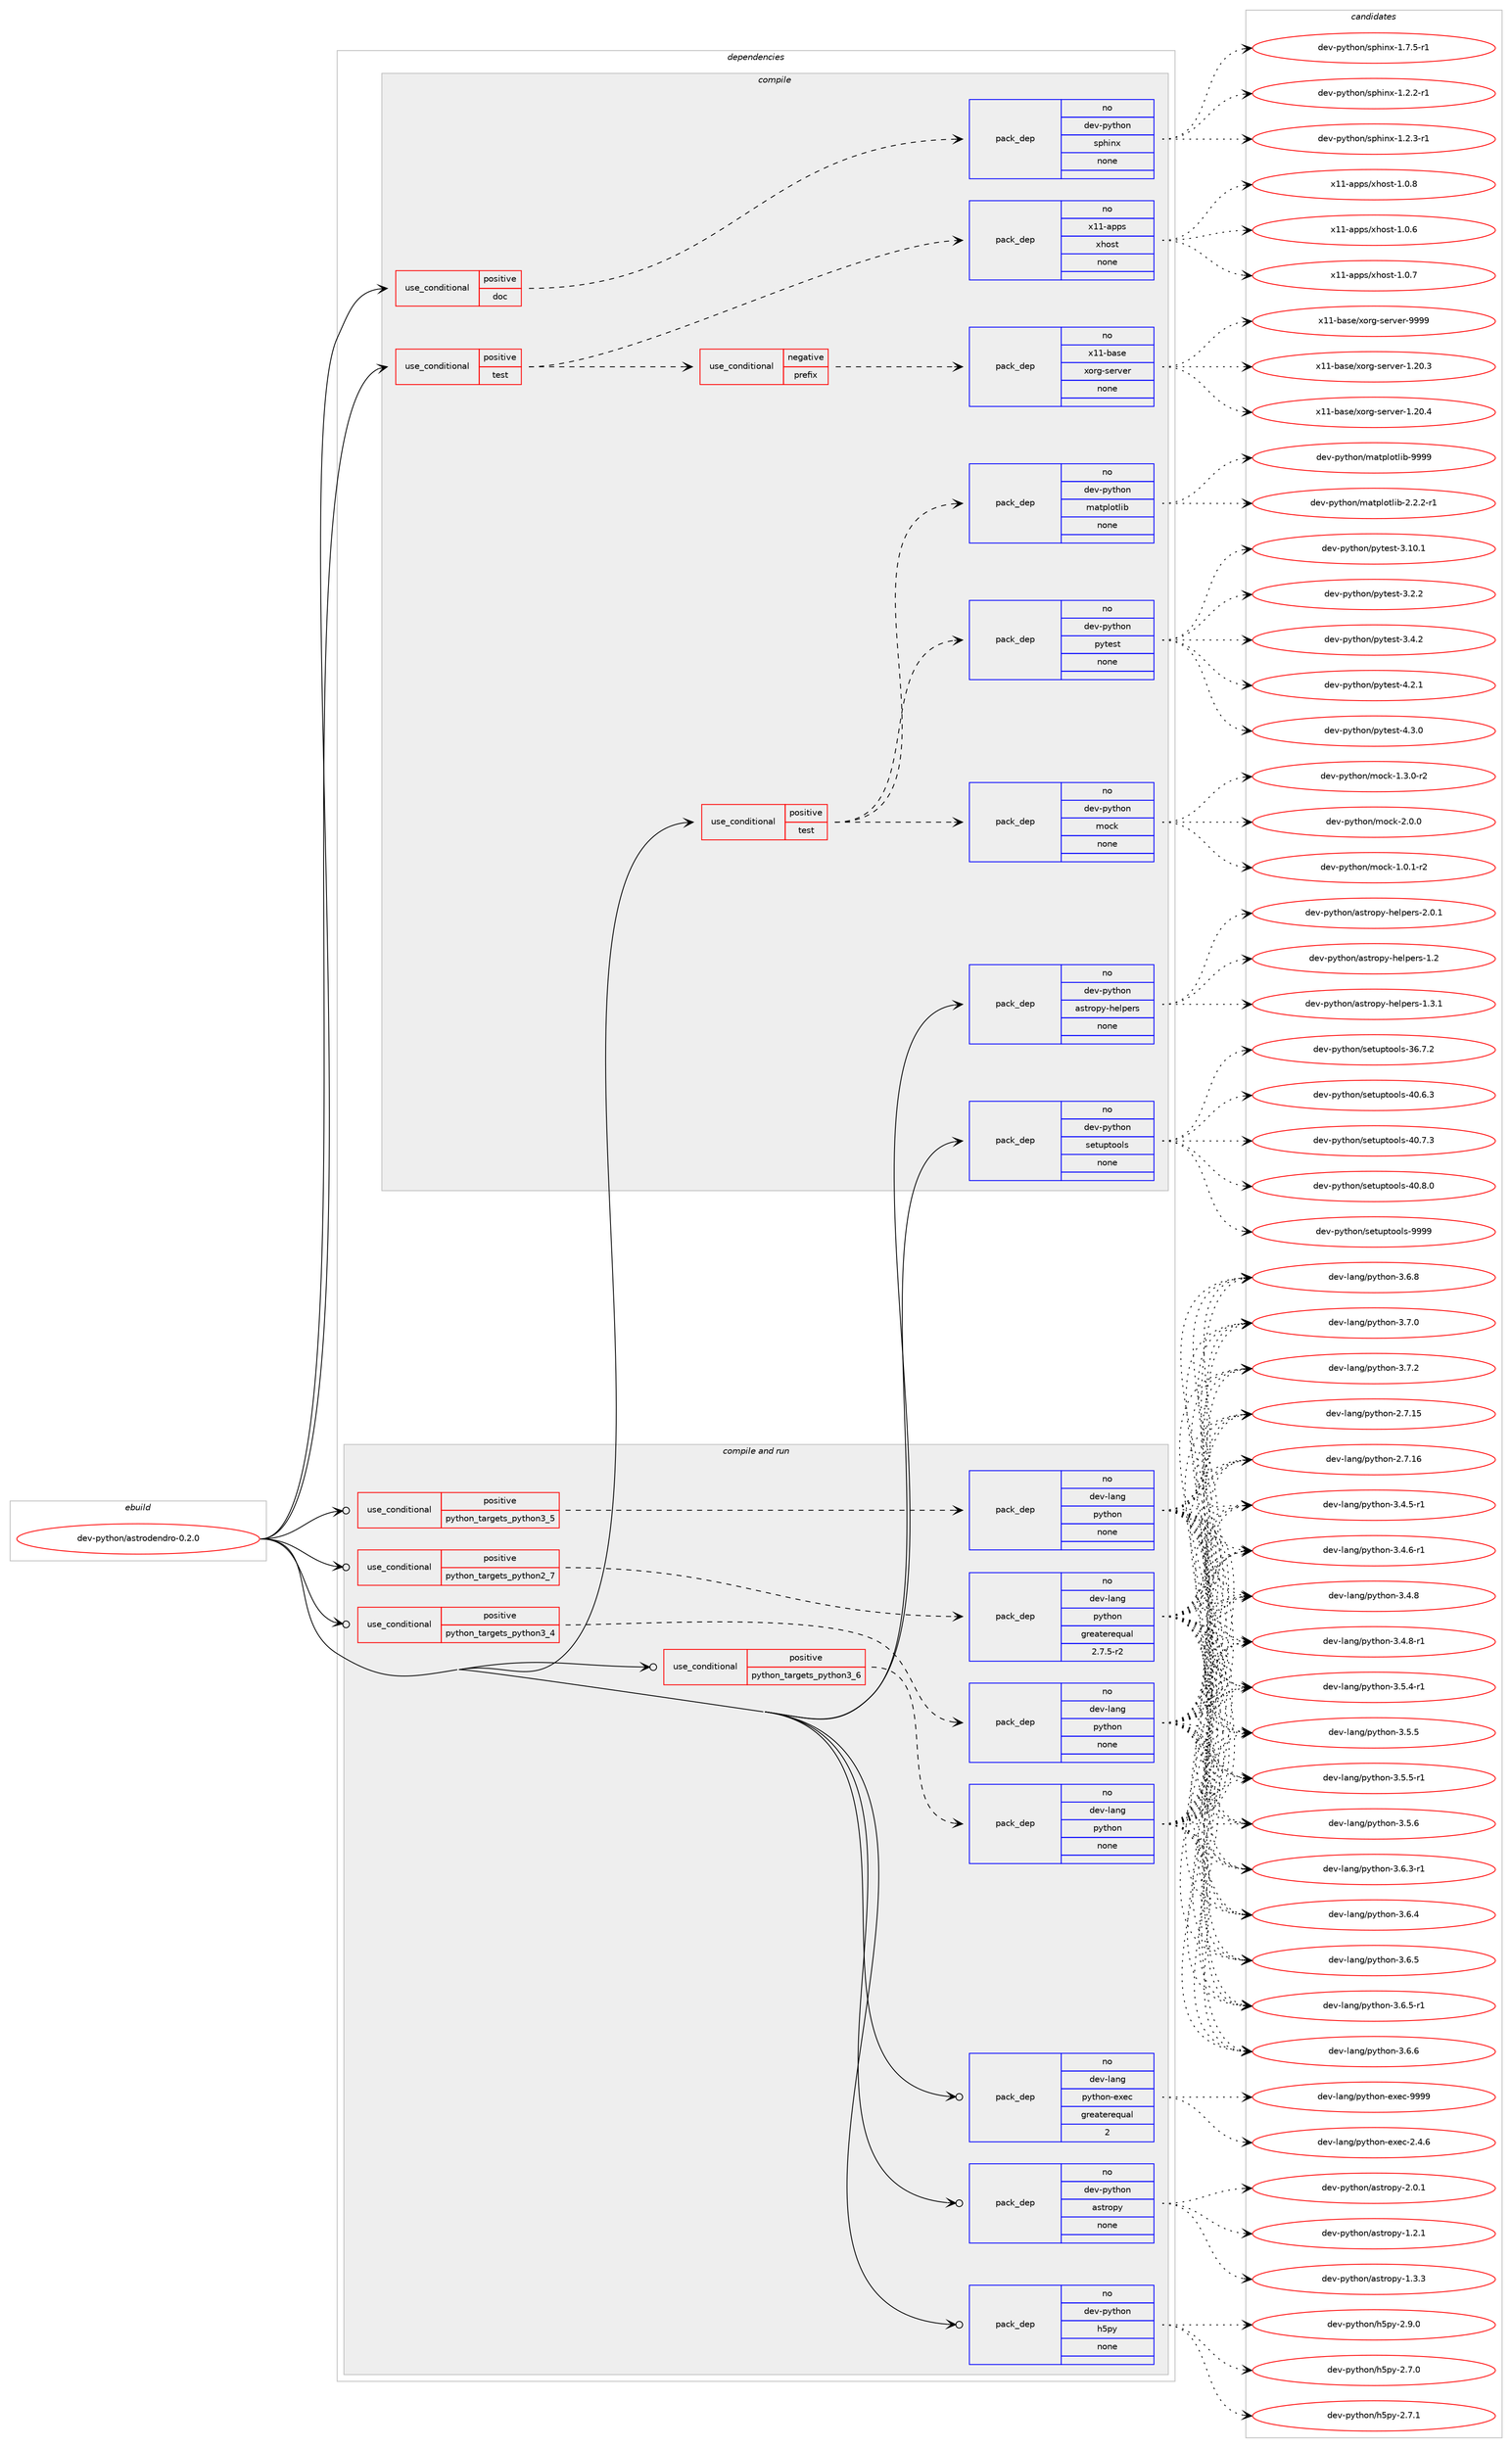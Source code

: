 digraph prolog {

# *************
# Graph options
# *************

newrank=true;
concentrate=true;
compound=true;
graph [rankdir=LR,fontname=Helvetica,fontsize=10,ranksep=1.5];#, ranksep=2.5, nodesep=0.2];
edge  [arrowhead=vee];
node  [fontname=Helvetica,fontsize=10];

# **********
# The ebuild
# **********

subgraph cluster_leftcol {
color=gray;
rank=same;
label=<<i>ebuild</i>>;
id [label="dev-python/astrodendro-0.2.0", color=red, width=4, href="../dev-python/astrodendro-0.2.0.svg"];
}

# ****************
# The dependencies
# ****************

subgraph cluster_midcol {
color=gray;
label=<<i>dependencies</i>>;
subgraph cluster_compile {
fillcolor="#eeeeee";
style=filled;
label=<<i>compile</i>>;
subgraph cond371010 {
dependency1398934 [label=<<TABLE BORDER="0" CELLBORDER="1" CELLSPACING="0" CELLPADDING="4"><TR><TD ROWSPAN="3" CELLPADDING="10">use_conditional</TD></TR><TR><TD>positive</TD></TR><TR><TD>doc</TD></TR></TABLE>>, shape=none, color=red];
subgraph pack1004699 {
dependency1398935 [label=<<TABLE BORDER="0" CELLBORDER="1" CELLSPACING="0" CELLPADDING="4" WIDTH="220"><TR><TD ROWSPAN="6" CELLPADDING="30">pack_dep</TD></TR><TR><TD WIDTH="110">no</TD></TR><TR><TD>dev-python</TD></TR><TR><TD>sphinx</TD></TR><TR><TD>none</TD></TR><TR><TD></TD></TR></TABLE>>, shape=none, color=blue];
}
dependency1398934:e -> dependency1398935:w [weight=20,style="dashed",arrowhead="vee"];
}
id:e -> dependency1398934:w [weight=20,style="solid",arrowhead="vee"];
subgraph cond371011 {
dependency1398936 [label=<<TABLE BORDER="0" CELLBORDER="1" CELLSPACING="0" CELLPADDING="4"><TR><TD ROWSPAN="3" CELLPADDING="10">use_conditional</TD></TR><TR><TD>positive</TD></TR><TR><TD>test</TD></TR></TABLE>>, shape=none, color=red];
subgraph cond371012 {
dependency1398937 [label=<<TABLE BORDER="0" CELLBORDER="1" CELLSPACING="0" CELLPADDING="4"><TR><TD ROWSPAN="3" CELLPADDING="10">use_conditional</TD></TR><TR><TD>negative</TD></TR><TR><TD>prefix</TD></TR></TABLE>>, shape=none, color=red];
subgraph pack1004700 {
dependency1398938 [label=<<TABLE BORDER="0" CELLBORDER="1" CELLSPACING="0" CELLPADDING="4" WIDTH="220"><TR><TD ROWSPAN="6" CELLPADDING="30">pack_dep</TD></TR><TR><TD WIDTH="110">no</TD></TR><TR><TD>x11-base</TD></TR><TR><TD>xorg-server</TD></TR><TR><TD>none</TD></TR><TR><TD></TD></TR></TABLE>>, shape=none, color=blue];
}
dependency1398937:e -> dependency1398938:w [weight=20,style="dashed",arrowhead="vee"];
}
dependency1398936:e -> dependency1398937:w [weight=20,style="dashed",arrowhead="vee"];
subgraph pack1004701 {
dependency1398939 [label=<<TABLE BORDER="0" CELLBORDER="1" CELLSPACING="0" CELLPADDING="4" WIDTH="220"><TR><TD ROWSPAN="6" CELLPADDING="30">pack_dep</TD></TR><TR><TD WIDTH="110">no</TD></TR><TR><TD>x11-apps</TD></TR><TR><TD>xhost</TD></TR><TR><TD>none</TD></TR><TR><TD></TD></TR></TABLE>>, shape=none, color=blue];
}
dependency1398936:e -> dependency1398939:w [weight=20,style="dashed",arrowhead="vee"];
}
id:e -> dependency1398936:w [weight=20,style="solid",arrowhead="vee"];
subgraph cond371013 {
dependency1398940 [label=<<TABLE BORDER="0" CELLBORDER="1" CELLSPACING="0" CELLPADDING="4"><TR><TD ROWSPAN="3" CELLPADDING="10">use_conditional</TD></TR><TR><TD>positive</TD></TR><TR><TD>test</TD></TR></TABLE>>, shape=none, color=red];
subgraph pack1004702 {
dependency1398941 [label=<<TABLE BORDER="0" CELLBORDER="1" CELLSPACING="0" CELLPADDING="4" WIDTH="220"><TR><TD ROWSPAN="6" CELLPADDING="30">pack_dep</TD></TR><TR><TD WIDTH="110">no</TD></TR><TR><TD>dev-python</TD></TR><TR><TD>matplotlib</TD></TR><TR><TD>none</TD></TR><TR><TD></TD></TR></TABLE>>, shape=none, color=blue];
}
dependency1398940:e -> dependency1398941:w [weight=20,style="dashed",arrowhead="vee"];
subgraph pack1004703 {
dependency1398942 [label=<<TABLE BORDER="0" CELLBORDER="1" CELLSPACING="0" CELLPADDING="4" WIDTH="220"><TR><TD ROWSPAN="6" CELLPADDING="30">pack_dep</TD></TR><TR><TD WIDTH="110">no</TD></TR><TR><TD>dev-python</TD></TR><TR><TD>mock</TD></TR><TR><TD>none</TD></TR><TR><TD></TD></TR></TABLE>>, shape=none, color=blue];
}
dependency1398940:e -> dependency1398942:w [weight=20,style="dashed",arrowhead="vee"];
subgraph pack1004704 {
dependency1398943 [label=<<TABLE BORDER="0" CELLBORDER="1" CELLSPACING="0" CELLPADDING="4" WIDTH="220"><TR><TD ROWSPAN="6" CELLPADDING="30">pack_dep</TD></TR><TR><TD WIDTH="110">no</TD></TR><TR><TD>dev-python</TD></TR><TR><TD>pytest</TD></TR><TR><TD>none</TD></TR><TR><TD></TD></TR></TABLE>>, shape=none, color=blue];
}
dependency1398940:e -> dependency1398943:w [weight=20,style="dashed",arrowhead="vee"];
}
id:e -> dependency1398940:w [weight=20,style="solid",arrowhead="vee"];
subgraph pack1004705 {
dependency1398944 [label=<<TABLE BORDER="0" CELLBORDER="1" CELLSPACING="0" CELLPADDING="4" WIDTH="220"><TR><TD ROWSPAN="6" CELLPADDING="30">pack_dep</TD></TR><TR><TD WIDTH="110">no</TD></TR><TR><TD>dev-python</TD></TR><TR><TD>astropy-helpers</TD></TR><TR><TD>none</TD></TR><TR><TD></TD></TR></TABLE>>, shape=none, color=blue];
}
id:e -> dependency1398944:w [weight=20,style="solid",arrowhead="vee"];
subgraph pack1004706 {
dependency1398945 [label=<<TABLE BORDER="0" CELLBORDER="1" CELLSPACING="0" CELLPADDING="4" WIDTH="220"><TR><TD ROWSPAN="6" CELLPADDING="30">pack_dep</TD></TR><TR><TD WIDTH="110">no</TD></TR><TR><TD>dev-python</TD></TR><TR><TD>setuptools</TD></TR><TR><TD>none</TD></TR><TR><TD></TD></TR></TABLE>>, shape=none, color=blue];
}
id:e -> dependency1398945:w [weight=20,style="solid",arrowhead="vee"];
}
subgraph cluster_compileandrun {
fillcolor="#eeeeee";
style=filled;
label=<<i>compile and run</i>>;
subgraph cond371014 {
dependency1398946 [label=<<TABLE BORDER="0" CELLBORDER="1" CELLSPACING="0" CELLPADDING="4"><TR><TD ROWSPAN="3" CELLPADDING="10">use_conditional</TD></TR><TR><TD>positive</TD></TR><TR><TD>python_targets_python2_7</TD></TR></TABLE>>, shape=none, color=red];
subgraph pack1004707 {
dependency1398947 [label=<<TABLE BORDER="0" CELLBORDER="1" CELLSPACING="0" CELLPADDING="4" WIDTH="220"><TR><TD ROWSPAN="6" CELLPADDING="30">pack_dep</TD></TR><TR><TD WIDTH="110">no</TD></TR><TR><TD>dev-lang</TD></TR><TR><TD>python</TD></TR><TR><TD>greaterequal</TD></TR><TR><TD>2.7.5-r2</TD></TR></TABLE>>, shape=none, color=blue];
}
dependency1398946:e -> dependency1398947:w [weight=20,style="dashed",arrowhead="vee"];
}
id:e -> dependency1398946:w [weight=20,style="solid",arrowhead="odotvee"];
subgraph cond371015 {
dependency1398948 [label=<<TABLE BORDER="0" CELLBORDER="1" CELLSPACING="0" CELLPADDING="4"><TR><TD ROWSPAN="3" CELLPADDING="10">use_conditional</TD></TR><TR><TD>positive</TD></TR><TR><TD>python_targets_python3_4</TD></TR></TABLE>>, shape=none, color=red];
subgraph pack1004708 {
dependency1398949 [label=<<TABLE BORDER="0" CELLBORDER="1" CELLSPACING="0" CELLPADDING="4" WIDTH="220"><TR><TD ROWSPAN="6" CELLPADDING="30">pack_dep</TD></TR><TR><TD WIDTH="110">no</TD></TR><TR><TD>dev-lang</TD></TR><TR><TD>python</TD></TR><TR><TD>none</TD></TR><TR><TD></TD></TR></TABLE>>, shape=none, color=blue];
}
dependency1398948:e -> dependency1398949:w [weight=20,style="dashed",arrowhead="vee"];
}
id:e -> dependency1398948:w [weight=20,style="solid",arrowhead="odotvee"];
subgraph cond371016 {
dependency1398950 [label=<<TABLE BORDER="0" CELLBORDER="1" CELLSPACING="0" CELLPADDING="4"><TR><TD ROWSPAN="3" CELLPADDING="10">use_conditional</TD></TR><TR><TD>positive</TD></TR><TR><TD>python_targets_python3_5</TD></TR></TABLE>>, shape=none, color=red];
subgraph pack1004709 {
dependency1398951 [label=<<TABLE BORDER="0" CELLBORDER="1" CELLSPACING="0" CELLPADDING="4" WIDTH="220"><TR><TD ROWSPAN="6" CELLPADDING="30">pack_dep</TD></TR><TR><TD WIDTH="110">no</TD></TR><TR><TD>dev-lang</TD></TR><TR><TD>python</TD></TR><TR><TD>none</TD></TR><TR><TD></TD></TR></TABLE>>, shape=none, color=blue];
}
dependency1398950:e -> dependency1398951:w [weight=20,style="dashed",arrowhead="vee"];
}
id:e -> dependency1398950:w [weight=20,style="solid",arrowhead="odotvee"];
subgraph cond371017 {
dependency1398952 [label=<<TABLE BORDER="0" CELLBORDER="1" CELLSPACING="0" CELLPADDING="4"><TR><TD ROWSPAN="3" CELLPADDING="10">use_conditional</TD></TR><TR><TD>positive</TD></TR><TR><TD>python_targets_python3_6</TD></TR></TABLE>>, shape=none, color=red];
subgraph pack1004710 {
dependency1398953 [label=<<TABLE BORDER="0" CELLBORDER="1" CELLSPACING="0" CELLPADDING="4" WIDTH="220"><TR><TD ROWSPAN="6" CELLPADDING="30">pack_dep</TD></TR><TR><TD WIDTH="110">no</TD></TR><TR><TD>dev-lang</TD></TR><TR><TD>python</TD></TR><TR><TD>none</TD></TR><TR><TD></TD></TR></TABLE>>, shape=none, color=blue];
}
dependency1398952:e -> dependency1398953:w [weight=20,style="dashed",arrowhead="vee"];
}
id:e -> dependency1398952:w [weight=20,style="solid",arrowhead="odotvee"];
subgraph pack1004711 {
dependency1398954 [label=<<TABLE BORDER="0" CELLBORDER="1" CELLSPACING="0" CELLPADDING="4" WIDTH="220"><TR><TD ROWSPAN="6" CELLPADDING="30">pack_dep</TD></TR><TR><TD WIDTH="110">no</TD></TR><TR><TD>dev-lang</TD></TR><TR><TD>python-exec</TD></TR><TR><TD>greaterequal</TD></TR><TR><TD>2</TD></TR></TABLE>>, shape=none, color=blue];
}
id:e -> dependency1398954:w [weight=20,style="solid",arrowhead="odotvee"];
subgraph pack1004712 {
dependency1398955 [label=<<TABLE BORDER="0" CELLBORDER="1" CELLSPACING="0" CELLPADDING="4" WIDTH="220"><TR><TD ROWSPAN="6" CELLPADDING="30">pack_dep</TD></TR><TR><TD WIDTH="110">no</TD></TR><TR><TD>dev-python</TD></TR><TR><TD>astropy</TD></TR><TR><TD>none</TD></TR><TR><TD></TD></TR></TABLE>>, shape=none, color=blue];
}
id:e -> dependency1398955:w [weight=20,style="solid",arrowhead="odotvee"];
subgraph pack1004713 {
dependency1398956 [label=<<TABLE BORDER="0" CELLBORDER="1" CELLSPACING="0" CELLPADDING="4" WIDTH="220"><TR><TD ROWSPAN="6" CELLPADDING="30">pack_dep</TD></TR><TR><TD WIDTH="110">no</TD></TR><TR><TD>dev-python</TD></TR><TR><TD>h5py</TD></TR><TR><TD>none</TD></TR><TR><TD></TD></TR></TABLE>>, shape=none, color=blue];
}
id:e -> dependency1398956:w [weight=20,style="solid",arrowhead="odotvee"];
}
subgraph cluster_run {
fillcolor="#eeeeee";
style=filled;
label=<<i>run</i>>;
}
}

# **************
# The candidates
# **************

subgraph cluster_choices {
rank=same;
color=gray;
label=<<i>candidates</i>>;

subgraph choice1004699 {
color=black;
nodesep=1;
choice10010111845112121116104111110471151121041051101204549465046504511449 [label="dev-python/sphinx-1.2.2-r1", color=red, width=4,href="../dev-python/sphinx-1.2.2-r1.svg"];
choice10010111845112121116104111110471151121041051101204549465046514511449 [label="dev-python/sphinx-1.2.3-r1", color=red, width=4,href="../dev-python/sphinx-1.2.3-r1.svg"];
choice10010111845112121116104111110471151121041051101204549465546534511449 [label="dev-python/sphinx-1.7.5-r1", color=red, width=4,href="../dev-python/sphinx-1.7.5-r1.svg"];
dependency1398935:e -> choice10010111845112121116104111110471151121041051101204549465046504511449:w [style=dotted,weight="100"];
dependency1398935:e -> choice10010111845112121116104111110471151121041051101204549465046514511449:w [style=dotted,weight="100"];
dependency1398935:e -> choice10010111845112121116104111110471151121041051101204549465546534511449:w [style=dotted,weight="100"];
}
subgraph choice1004700 {
color=black;
nodesep=1;
choice1204949459897115101471201111141034511510111411810111445494650484651 [label="x11-base/xorg-server-1.20.3", color=red, width=4,href="../x11-base/xorg-server-1.20.3.svg"];
choice1204949459897115101471201111141034511510111411810111445494650484652 [label="x11-base/xorg-server-1.20.4", color=red, width=4,href="../x11-base/xorg-server-1.20.4.svg"];
choice120494945989711510147120111114103451151011141181011144557575757 [label="x11-base/xorg-server-9999", color=red, width=4,href="../x11-base/xorg-server-9999.svg"];
dependency1398938:e -> choice1204949459897115101471201111141034511510111411810111445494650484651:w [style=dotted,weight="100"];
dependency1398938:e -> choice1204949459897115101471201111141034511510111411810111445494650484652:w [style=dotted,weight="100"];
dependency1398938:e -> choice120494945989711510147120111114103451151011141181011144557575757:w [style=dotted,weight="100"];
}
subgraph choice1004701 {
color=black;
nodesep=1;
choice1204949459711211211547120104111115116454946484654 [label="x11-apps/xhost-1.0.6", color=red, width=4,href="../x11-apps/xhost-1.0.6.svg"];
choice1204949459711211211547120104111115116454946484655 [label="x11-apps/xhost-1.0.7", color=red, width=4,href="../x11-apps/xhost-1.0.7.svg"];
choice1204949459711211211547120104111115116454946484656 [label="x11-apps/xhost-1.0.8", color=red, width=4,href="../x11-apps/xhost-1.0.8.svg"];
dependency1398939:e -> choice1204949459711211211547120104111115116454946484654:w [style=dotted,weight="100"];
dependency1398939:e -> choice1204949459711211211547120104111115116454946484655:w [style=dotted,weight="100"];
dependency1398939:e -> choice1204949459711211211547120104111115116454946484656:w [style=dotted,weight="100"];
}
subgraph choice1004702 {
color=black;
nodesep=1;
choice100101118451121211161041111104710997116112108111116108105984550465046504511449 [label="dev-python/matplotlib-2.2.2-r1", color=red, width=4,href="../dev-python/matplotlib-2.2.2-r1.svg"];
choice100101118451121211161041111104710997116112108111116108105984557575757 [label="dev-python/matplotlib-9999", color=red, width=4,href="../dev-python/matplotlib-9999.svg"];
dependency1398941:e -> choice100101118451121211161041111104710997116112108111116108105984550465046504511449:w [style=dotted,weight="100"];
dependency1398941:e -> choice100101118451121211161041111104710997116112108111116108105984557575757:w [style=dotted,weight="100"];
}
subgraph choice1004703 {
color=black;
nodesep=1;
choice1001011184511212111610411111047109111991074549464846494511450 [label="dev-python/mock-1.0.1-r2", color=red, width=4,href="../dev-python/mock-1.0.1-r2.svg"];
choice1001011184511212111610411111047109111991074549465146484511450 [label="dev-python/mock-1.3.0-r2", color=red, width=4,href="../dev-python/mock-1.3.0-r2.svg"];
choice100101118451121211161041111104710911199107455046484648 [label="dev-python/mock-2.0.0", color=red, width=4,href="../dev-python/mock-2.0.0.svg"];
dependency1398942:e -> choice1001011184511212111610411111047109111991074549464846494511450:w [style=dotted,weight="100"];
dependency1398942:e -> choice1001011184511212111610411111047109111991074549465146484511450:w [style=dotted,weight="100"];
dependency1398942:e -> choice100101118451121211161041111104710911199107455046484648:w [style=dotted,weight="100"];
}
subgraph choice1004704 {
color=black;
nodesep=1;
choice100101118451121211161041111104711212111610111511645514649484649 [label="dev-python/pytest-3.10.1", color=red, width=4,href="../dev-python/pytest-3.10.1.svg"];
choice1001011184511212111610411111047112121116101115116455146504650 [label="dev-python/pytest-3.2.2", color=red, width=4,href="../dev-python/pytest-3.2.2.svg"];
choice1001011184511212111610411111047112121116101115116455146524650 [label="dev-python/pytest-3.4.2", color=red, width=4,href="../dev-python/pytest-3.4.2.svg"];
choice1001011184511212111610411111047112121116101115116455246504649 [label="dev-python/pytest-4.2.1", color=red, width=4,href="../dev-python/pytest-4.2.1.svg"];
choice1001011184511212111610411111047112121116101115116455246514648 [label="dev-python/pytest-4.3.0", color=red, width=4,href="../dev-python/pytest-4.3.0.svg"];
dependency1398943:e -> choice100101118451121211161041111104711212111610111511645514649484649:w [style=dotted,weight="100"];
dependency1398943:e -> choice1001011184511212111610411111047112121116101115116455146504650:w [style=dotted,weight="100"];
dependency1398943:e -> choice1001011184511212111610411111047112121116101115116455146524650:w [style=dotted,weight="100"];
dependency1398943:e -> choice1001011184511212111610411111047112121116101115116455246504649:w [style=dotted,weight="100"];
dependency1398943:e -> choice1001011184511212111610411111047112121116101115116455246514648:w [style=dotted,weight="100"];
}
subgraph choice1004705 {
color=black;
nodesep=1;
choice1001011184511212111610411111047971151161141111121214510410110811210111411545494650 [label="dev-python/astropy-helpers-1.2", color=red, width=4,href="../dev-python/astropy-helpers-1.2.svg"];
choice10010111845112121116104111110479711511611411111212145104101108112101114115454946514649 [label="dev-python/astropy-helpers-1.3.1", color=red, width=4,href="../dev-python/astropy-helpers-1.3.1.svg"];
choice10010111845112121116104111110479711511611411111212145104101108112101114115455046484649 [label="dev-python/astropy-helpers-2.0.1", color=red, width=4,href="../dev-python/astropy-helpers-2.0.1.svg"];
dependency1398944:e -> choice1001011184511212111610411111047971151161141111121214510410110811210111411545494650:w [style=dotted,weight="100"];
dependency1398944:e -> choice10010111845112121116104111110479711511611411111212145104101108112101114115454946514649:w [style=dotted,weight="100"];
dependency1398944:e -> choice10010111845112121116104111110479711511611411111212145104101108112101114115455046484649:w [style=dotted,weight="100"];
}
subgraph choice1004706 {
color=black;
nodesep=1;
choice100101118451121211161041111104711510111611711211611111110811545515446554650 [label="dev-python/setuptools-36.7.2", color=red, width=4,href="../dev-python/setuptools-36.7.2.svg"];
choice100101118451121211161041111104711510111611711211611111110811545524846544651 [label="dev-python/setuptools-40.6.3", color=red, width=4,href="../dev-python/setuptools-40.6.3.svg"];
choice100101118451121211161041111104711510111611711211611111110811545524846554651 [label="dev-python/setuptools-40.7.3", color=red, width=4,href="../dev-python/setuptools-40.7.3.svg"];
choice100101118451121211161041111104711510111611711211611111110811545524846564648 [label="dev-python/setuptools-40.8.0", color=red, width=4,href="../dev-python/setuptools-40.8.0.svg"];
choice10010111845112121116104111110471151011161171121161111111081154557575757 [label="dev-python/setuptools-9999", color=red, width=4,href="../dev-python/setuptools-9999.svg"];
dependency1398945:e -> choice100101118451121211161041111104711510111611711211611111110811545515446554650:w [style=dotted,weight="100"];
dependency1398945:e -> choice100101118451121211161041111104711510111611711211611111110811545524846544651:w [style=dotted,weight="100"];
dependency1398945:e -> choice100101118451121211161041111104711510111611711211611111110811545524846554651:w [style=dotted,weight="100"];
dependency1398945:e -> choice100101118451121211161041111104711510111611711211611111110811545524846564648:w [style=dotted,weight="100"];
dependency1398945:e -> choice10010111845112121116104111110471151011161171121161111111081154557575757:w [style=dotted,weight="100"];
}
subgraph choice1004707 {
color=black;
nodesep=1;
choice10010111845108971101034711212111610411111045504655464953 [label="dev-lang/python-2.7.15", color=red, width=4,href="../dev-lang/python-2.7.15.svg"];
choice10010111845108971101034711212111610411111045504655464954 [label="dev-lang/python-2.7.16", color=red, width=4,href="../dev-lang/python-2.7.16.svg"];
choice1001011184510897110103471121211161041111104551465246534511449 [label="dev-lang/python-3.4.5-r1", color=red, width=4,href="../dev-lang/python-3.4.5-r1.svg"];
choice1001011184510897110103471121211161041111104551465246544511449 [label="dev-lang/python-3.4.6-r1", color=red, width=4,href="../dev-lang/python-3.4.6-r1.svg"];
choice100101118451089711010347112121116104111110455146524656 [label="dev-lang/python-3.4.8", color=red, width=4,href="../dev-lang/python-3.4.8.svg"];
choice1001011184510897110103471121211161041111104551465246564511449 [label="dev-lang/python-3.4.8-r1", color=red, width=4,href="../dev-lang/python-3.4.8-r1.svg"];
choice1001011184510897110103471121211161041111104551465346524511449 [label="dev-lang/python-3.5.4-r1", color=red, width=4,href="../dev-lang/python-3.5.4-r1.svg"];
choice100101118451089711010347112121116104111110455146534653 [label="dev-lang/python-3.5.5", color=red, width=4,href="../dev-lang/python-3.5.5.svg"];
choice1001011184510897110103471121211161041111104551465346534511449 [label="dev-lang/python-3.5.5-r1", color=red, width=4,href="../dev-lang/python-3.5.5-r1.svg"];
choice100101118451089711010347112121116104111110455146534654 [label="dev-lang/python-3.5.6", color=red, width=4,href="../dev-lang/python-3.5.6.svg"];
choice1001011184510897110103471121211161041111104551465446514511449 [label="dev-lang/python-3.6.3-r1", color=red, width=4,href="../dev-lang/python-3.6.3-r1.svg"];
choice100101118451089711010347112121116104111110455146544652 [label="dev-lang/python-3.6.4", color=red, width=4,href="../dev-lang/python-3.6.4.svg"];
choice100101118451089711010347112121116104111110455146544653 [label="dev-lang/python-3.6.5", color=red, width=4,href="../dev-lang/python-3.6.5.svg"];
choice1001011184510897110103471121211161041111104551465446534511449 [label="dev-lang/python-3.6.5-r1", color=red, width=4,href="../dev-lang/python-3.6.5-r1.svg"];
choice100101118451089711010347112121116104111110455146544654 [label="dev-lang/python-3.6.6", color=red, width=4,href="../dev-lang/python-3.6.6.svg"];
choice100101118451089711010347112121116104111110455146544656 [label="dev-lang/python-3.6.8", color=red, width=4,href="../dev-lang/python-3.6.8.svg"];
choice100101118451089711010347112121116104111110455146554648 [label="dev-lang/python-3.7.0", color=red, width=4,href="../dev-lang/python-3.7.0.svg"];
choice100101118451089711010347112121116104111110455146554650 [label="dev-lang/python-3.7.2", color=red, width=4,href="../dev-lang/python-3.7.2.svg"];
dependency1398947:e -> choice10010111845108971101034711212111610411111045504655464953:w [style=dotted,weight="100"];
dependency1398947:e -> choice10010111845108971101034711212111610411111045504655464954:w [style=dotted,weight="100"];
dependency1398947:e -> choice1001011184510897110103471121211161041111104551465246534511449:w [style=dotted,weight="100"];
dependency1398947:e -> choice1001011184510897110103471121211161041111104551465246544511449:w [style=dotted,weight="100"];
dependency1398947:e -> choice100101118451089711010347112121116104111110455146524656:w [style=dotted,weight="100"];
dependency1398947:e -> choice1001011184510897110103471121211161041111104551465246564511449:w [style=dotted,weight="100"];
dependency1398947:e -> choice1001011184510897110103471121211161041111104551465346524511449:w [style=dotted,weight="100"];
dependency1398947:e -> choice100101118451089711010347112121116104111110455146534653:w [style=dotted,weight="100"];
dependency1398947:e -> choice1001011184510897110103471121211161041111104551465346534511449:w [style=dotted,weight="100"];
dependency1398947:e -> choice100101118451089711010347112121116104111110455146534654:w [style=dotted,weight="100"];
dependency1398947:e -> choice1001011184510897110103471121211161041111104551465446514511449:w [style=dotted,weight="100"];
dependency1398947:e -> choice100101118451089711010347112121116104111110455146544652:w [style=dotted,weight="100"];
dependency1398947:e -> choice100101118451089711010347112121116104111110455146544653:w [style=dotted,weight="100"];
dependency1398947:e -> choice1001011184510897110103471121211161041111104551465446534511449:w [style=dotted,weight="100"];
dependency1398947:e -> choice100101118451089711010347112121116104111110455146544654:w [style=dotted,weight="100"];
dependency1398947:e -> choice100101118451089711010347112121116104111110455146544656:w [style=dotted,weight="100"];
dependency1398947:e -> choice100101118451089711010347112121116104111110455146554648:w [style=dotted,weight="100"];
dependency1398947:e -> choice100101118451089711010347112121116104111110455146554650:w [style=dotted,weight="100"];
}
subgraph choice1004708 {
color=black;
nodesep=1;
choice10010111845108971101034711212111610411111045504655464953 [label="dev-lang/python-2.7.15", color=red, width=4,href="../dev-lang/python-2.7.15.svg"];
choice10010111845108971101034711212111610411111045504655464954 [label="dev-lang/python-2.7.16", color=red, width=4,href="../dev-lang/python-2.7.16.svg"];
choice1001011184510897110103471121211161041111104551465246534511449 [label="dev-lang/python-3.4.5-r1", color=red, width=4,href="../dev-lang/python-3.4.5-r1.svg"];
choice1001011184510897110103471121211161041111104551465246544511449 [label="dev-lang/python-3.4.6-r1", color=red, width=4,href="../dev-lang/python-3.4.6-r1.svg"];
choice100101118451089711010347112121116104111110455146524656 [label="dev-lang/python-3.4.8", color=red, width=4,href="../dev-lang/python-3.4.8.svg"];
choice1001011184510897110103471121211161041111104551465246564511449 [label="dev-lang/python-3.4.8-r1", color=red, width=4,href="../dev-lang/python-3.4.8-r1.svg"];
choice1001011184510897110103471121211161041111104551465346524511449 [label="dev-lang/python-3.5.4-r1", color=red, width=4,href="../dev-lang/python-3.5.4-r1.svg"];
choice100101118451089711010347112121116104111110455146534653 [label="dev-lang/python-3.5.5", color=red, width=4,href="../dev-lang/python-3.5.5.svg"];
choice1001011184510897110103471121211161041111104551465346534511449 [label="dev-lang/python-3.5.5-r1", color=red, width=4,href="../dev-lang/python-3.5.5-r1.svg"];
choice100101118451089711010347112121116104111110455146534654 [label="dev-lang/python-3.5.6", color=red, width=4,href="../dev-lang/python-3.5.6.svg"];
choice1001011184510897110103471121211161041111104551465446514511449 [label="dev-lang/python-3.6.3-r1", color=red, width=4,href="../dev-lang/python-3.6.3-r1.svg"];
choice100101118451089711010347112121116104111110455146544652 [label="dev-lang/python-3.6.4", color=red, width=4,href="../dev-lang/python-3.6.4.svg"];
choice100101118451089711010347112121116104111110455146544653 [label="dev-lang/python-3.6.5", color=red, width=4,href="../dev-lang/python-3.6.5.svg"];
choice1001011184510897110103471121211161041111104551465446534511449 [label="dev-lang/python-3.6.5-r1", color=red, width=4,href="../dev-lang/python-3.6.5-r1.svg"];
choice100101118451089711010347112121116104111110455146544654 [label="dev-lang/python-3.6.6", color=red, width=4,href="../dev-lang/python-3.6.6.svg"];
choice100101118451089711010347112121116104111110455146544656 [label="dev-lang/python-3.6.8", color=red, width=4,href="../dev-lang/python-3.6.8.svg"];
choice100101118451089711010347112121116104111110455146554648 [label="dev-lang/python-3.7.0", color=red, width=4,href="../dev-lang/python-3.7.0.svg"];
choice100101118451089711010347112121116104111110455146554650 [label="dev-lang/python-3.7.2", color=red, width=4,href="../dev-lang/python-3.7.2.svg"];
dependency1398949:e -> choice10010111845108971101034711212111610411111045504655464953:w [style=dotted,weight="100"];
dependency1398949:e -> choice10010111845108971101034711212111610411111045504655464954:w [style=dotted,weight="100"];
dependency1398949:e -> choice1001011184510897110103471121211161041111104551465246534511449:w [style=dotted,weight="100"];
dependency1398949:e -> choice1001011184510897110103471121211161041111104551465246544511449:w [style=dotted,weight="100"];
dependency1398949:e -> choice100101118451089711010347112121116104111110455146524656:w [style=dotted,weight="100"];
dependency1398949:e -> choice1001011184510897110103471121211161041111104551465246564511449:w [style=dotted,weight="100"];
dependency1398949:e -> choice1001011184510897110103471121211161041111104551465346524511449:w [style=dotted,weight="100"];
dependency1398949:e -> choice100101118451089711010347112121116104111110455146534653:w [style=dotted,weight="100"];
dependency1398949:e -> choice1001011184510897110103471121211161041111104551465346534511449:w [style=dotted,weight="100"];
dependency1398949:e -> choice100101118451089711010347112121116104111110455146534654:w [style=dotted,weight="100"];
dependency1398949:e -> choice1001011184510897110103471121211161041111104551465446514511449:w [style=dotted,weight="100"];
dependency1398949:e -> choice100101118451089711010347112121116104111110455146544652:w [style=dotted,weight="100"];
dependency1398949:e -> choice100101118451089711010347112121116104111110455146544653:w [style=dotted,weight="100"];
dependency1398949:e -> choice1001011184510897110103471121211161041111104551465446534511449:w [style=dotted,weight="100"];
dependency1398949:e -> choice100101118451089711010347112121116104111110455146544654:w [style=dotted,weight="100"];
dependency1398949:e -> choice100101118451089711010347112121116104111110455146544656:w [style=dotted,weight="100"];
dependency1398949:e -> choice100101118451089711010347112121116104111110455146554648:w [style=dotted,weight="100"];
dependency1398949:e -> choice100101118451089711010347112121116104111110455146554650:w [style=dotted,weight="100"];
}
subgraph choice1004709 {
color=black;
nodesep=1;
choice10010111845108971101034711212111610411111045504655464953 [label="dev-lang/python-2.7.15", color=red, width=4,href="../dev-lang/python-2.7.15.svg"];
choice10010111845108971101034711212111610411111045504655464954 [label="dev-lang/python-2.7.16", color=red, width=4,href="../dev-lang/python-2.7.16.svg"];
choice1001011184510897110103471121211161041111104551465246534511449 [label="dev-lang/python-3.4.5-r1", color=red, width=4,href="../dev-lang/python-3.4.5-r1.svg"];
choice1001011184510897110103471121211161041111104551465246544511449 [label="dev-lang/python-3.4.6-r1", color=red, width=4,href="../dev-lang/python-3.4.6-r1.svg"];
choice100101118451089711010347112121116104111110455146524656 [label="dev-lang/python-3.4.8", color=red, width=4,href="../dev-lang/python-3.4.8.svg"];
choice1001011184510897110103471121211161041111104551465246564511449 [label="dev-lang/python-3.4.8-r1", color=red, width=4,href="../dev-lang/python-3.4.8-r1.svg"];
choice1001011184510897110103471121211161041111104551465346524511449 [label="dev-lang/python-3.5.4-r1", color=red, width=4,href="../dev-lang/python-3.5.4-r1.svg"];
choice100101118451089711010347112121116104111110455146534653 [label="dev-lang/python-3.5.5", color=red, width=4,href="../dev-lang/python-3.5.5.svg"];
choice1001011184510897110103471121211161041111104551465346534511449 [label="dev-lang/python-3.5.5-r1", color=red, width=4,href="../dev-lang/python-3.5.5-r1.svg"];
choice100101118451089711010347112121116104111110455146534654 [label="dev-lang/python-3.5.6", color=red, width=4,href="../dev-lang/python-3.5.6.svg"];
choice1001011184510897110103471121211161041111104551465446514511449 [label="dev-lang/python-3.6.3-r1", color=red, width=4,href="../dev-lang/python-3.6.3-r1.svg"];
choice100101118451089711010347112121116104111110455146544652 [label="dev-lang/python-3.6.4", color=red, width=4,href="../dev-lang/python-3.6.4.svg"];
choice100101118451089711010347112121116104111110455146544653 [label="dev-lang/python-3.6.5", color=red, width=4,href="../dev-lang/python-3.6.5.svg"];
choice1001011184510897110103471121211161041111104551465446534511449 [label="dev-lang/python-3.6.5-r1", color=red, width=4,href="../dev-lang/python-3.6.5-r1.svg"];
choice100101118451089711010347112121116104111110455146544654 [label="dev-lang/python-3.6.6", color=red, width=4,href="../dev-lang/python-3.6.6.svg"];
choice100101118451089711010347112121116104111110455146544656 [label="dev-lang/python-3.6.8", color=red, width=4,href="../dev-lang/python-3.6.8.svg"];
choice100101118451089711010347112121116104111110455146554648 [label="dev-lang/python-3.7.0", color=red, width=4,href="../dev-lang/python-3.7.0.svg"];
choice100101118451089711010347112121116104111110455146554650 [label="dev-lang/python-3.7.2", color=red, width=4,href="../dev-lang/python-3.7.2.svg"];
dependency1398951:e -> choice10010111845108971101034711212111610411111045504655464953:w [style=dotted,weight="100"];
dependency1398951:e -> choice10010111845108971101034711212111610411111045504655464954:w [style=dotted,weight="100"];
dependency1398951:e -> choice1001011184510897110103471121211161041111104551465246534511449:w [style=dotted,weight="100"];
dependency1398951:e -> choice1001011184510897110103471121211161041111104551465246544511449:w [style=dotted,weight="100"];
dependency1398951:e -> choice100101118451089711010347112121116104111110455146524656:w [style=dotted,weight="100"];
dependency1398951:e -> choice1001011184510897110103471121211161041111104551465246564511449:w [style=dotted,weight="100"];
dependency1398951:e -> choice1001011184510897110103471121211161041111104551465346524511449:w [style=dotted,weight="100"];
dependency1398951:e -> choice100101118451089711010347112121116104111110455146534653:w [style=dotted,weight="100"];
dependency1398951:e -> choice1001011184510897110103471121211161041111104551465346534511449:w [style=dotted,weight="100"];
dependency1398951:e -> choice100101118451089711010347112121116104111110455146534654:w [style=dotted,weight="100"];
dependency1398951:e -> choice1001011184510897110103471121211161041111104551465446514511449:w [style=dotted,weight="100"];
dependency1398951:e -> choice100101118451089711010347112121116104111110455146544652:w [style=dotted,weight="100"];
dependency1398951:e -> choice100101118451089711010347112121116104111110455146544653:w [style=dotted,weight="100"];
dependency1398951:e -> choice1001011184510897110103471121211161041111104551465446534511449:w [style=dotted,weight="100"];
dependency1398951:e -> choice100101118451089711010347112121116104111110455146544654:w [style=dotted,weight="100"];
dependency1398951:e -> choice100101118451089711010347112121116104111110455146544656:w [style=dotted,weight="100"];
dependency1398951:e -> choice100101118451089711010347112121116104111110455146554648:w [style=dotted,weight="100"];
dependency1398951:e -> choice100101118451089711010347112121116104111110455146554650:w [style=dotted,weight="100"];
}
subgraph choice1004710 {
color=black;
nodesep=1;
choice10010111845108971101034711212111610411111045504655464953 [label="dev-lang/python-2.7.15", color=red, width=4,href="../dev-lang/python-2.7.15.svg"];
choice10010111845108971101034711212111610411111045504655464954 [label="dev-lang/python-2.7.16", color=red, width=4,href="../dev-lang/python-2.7.16.svg"];
choice1001011184510897110103471121211161041111104551465246534511449 [label="dev-lang/python-3.4.5-r1", color=red, width=4,href="../dev-lang/python-3.4.5-r1.svg"];
choice1001011184510897110103471121211161041111104551465246544511449 [label="dev-lang/python-3.4.6-r1", color=red, width=4,href="../dev-lang/python-3.4.6-r1.svg"];
choice100101118451089711010347112121116104111110455146524656 [label="dev-lang/python-3.4.8", color=red, width=4,href="../dev-lang/python-3.4.8.svg"];
choice1001011184510897110103471121211161041111104551465246564511449 [label="dev-lang/python-3.4.8-r1", color=red, width=4,href="../dev-lang/python-3.4.8-r1.svg"];
choice1001011184510897110103471121211161041111104551465346524511449 [label="dev-lang/python-3.5.4-r1", color=red, width=4,href="../dev-lang/python-3.5.4-r1.svg"];
choice100101118451089711010347112121116104111110455146534653 [label="dev-lang/python-3.5.5", color=red, width=4,href="../dev-lang/python-3.5.5.svg"];
choice1001011184510897110103471121211161041111104551465346534511449 [label="dev-lang/python-3.5.5-r1", color=red, width=4,href="../dev-lang/python-3.5.5-r1.svg"];
choice100101118451089711010347112121116104111110455146534654 [label="dev-lang/python-3.5.6", color=red, width=4,href="../dev-lang/python-3.5.6.svg"];
choice1001011184510897110103471121211161041111104551465446514511449 [label="dev-lang/python-3.6.3-r1", color=red, width=4,href="../dev-lang/python-3.6.3-r1.svg"];
choice100101118451089711010347112121116104111110455146544652 [label="dev-lang/python-3.6.4", color=red, width=4,href="../dev-lang/python-3.6.4.svg"];
choice100101118451089711010347112121116104111110455146544653 [label="dev-lang/python-3.6.5", color=red, width=4,href="../dev-lang/python-3.6.5.svg"];
choice1001011184510897110103471121211161041111104551465446534511449 [label="dev-lang/python-3.6.5-r1", color=red, width=4,href="../dev-lang/python-3.6.5-r1.svg"];
choice100101118451089711010347112121116104111110455146544654 [label="dev-lang/python-3.6.6", color=red, width=4,href="../dev-lang/python-3.6.6.svg"];
choice100101118451089711010347112121116104111110455146544656 [label="dev-lang/python-3.6.8", color=red, width=4,href="../dev-lang/python-3.6.8.svg"];
choice100101118451089711010347112121116104111110455146554648 [label="dev-lang/python-3.7.0", color=red, width=4,href="../dev-lang/python-3.7.0.svg"];
choice100101118451089711010347112121116104111110455146554650 [label="dev-lang/python-3.7.2", color=red, width=4,href="../dev-lang/python-3.7.2.svg"];
dependency1398953:e -> choice10010111845108971101034711212111610411111045504655464953:w [style=dotted,weight="100"];
dependency1398953:e -> choice10010111845108971101034711212111610411111045504655464954:w [style=dotted,weight="100"];
dependency1398953:e -> choice1001011184510897110103471121211161041111104551465246534511449:w [style=dotted,weight="100"];
dependency1398953:e -> choice1001011184510897110103471121211161041111104551465246544511449:w [style=dotted,weight="100"];
dependency1398953:e -> choice100101118451089711010347112121116104111110455146524656:w [style=dotted,weight="100"];
dependency1398953:e -> choice1001011184510897110103471121211161041111104551465246564511449:w [style=dotted,weight="100"];
dependency1398953:e -> choice1001011184510897110103471121211161041111104551465346524511449:w [style=dotted,weight="100"];
dependency1398953:e -> choice100101118451089711010347112121116104111110455146534653:w [style=dotted,weight="100"];
dependency1398953:e -> choice1001011184510897110103471121211161041111104551465346534511449:w [style=dotted,weight="100"];
dependency1398953:e -> choice100101118451089711010347112121116104111110455146534654:w [style=dotted,weight="100"];
dependency1398953:e -> choice1001011184510897110103471121211161041111104551465446514511449:w [style=dotted,weight="100"];
dependency1398953:e -> choice100101118451089711010347112121116104111110455146544652:w [style=dotted,weight="100"];
dependency1398953:e -> choice100101118451089711010347112121116104111110455146544653:w [style=dotted,weight="100"];
dependency1398953:e -> choice1001011184510897110103471121211161041111104551465446534511449:w [style=dotted,weight="100"];
dependency1398953:e -> choice100101118451089711010347112121116104111110455146544654:w [style=dotted,weight="100"];
dependency1398953:e -> choice100101118451089711010347112121116104111110455146544656:w [style=dotted,weight="100"];
dependency1398953:e -> choice100101118451089711010347112121116104111110455146554648:w [style=dotted,weight="100"];
dependency1398953:e -> choice100101118451089711010347112121116104111110455146554650:w [style=dotted,weight="100"];
}
subgraph choice1004711 {
color=black;
nodesep=1;
choice1001011184510897110103471121211161041111104510112010199455046524654 [label="dev-lang/python-exec-2.4.6", color=red, width=4,href="../dev-lang/python-exec-2.4.6.svg"];
choice10010111845108971101034711212111610411111045101120101994557575757 [label="dev-lang/python-exec-9999", color=red, width=4,href="../dev-lang/python-exec-9999.svg"];
dependency1398954:e -> choice1001011184510897110103471121211161041111104510112010199455046524654:w [style=dotted,weight="100"];
dependency1398954:e -> choice10010111845108971101034711212111610411111045101120101994557575757:w [style=dotted,weight="100"];
}
subgraph choice1004712 {
color=black;
nodesep=1;
choice100101118451121211161041111104797115116114111112121454946504649 [label="dev-python/astropy-1.2.1", color=red, width=4,href="../dev-python/astropy-1.2.1.svg"];
choice100101118451121211161041111104797115116114111112121454946514651 [label="dev-python/astropy-1.3.3", color=red, width=4,href="../dev-python/astropy-1.3.3.svg"];
choice100101118451121211161041111104797115116114111112121455046484649 [label="dev-python/astropy-2.0.1", color=red, width=4,href="../dev-python/astropy-2.0.1.svg"];
dependency1398955:e -> choice100101118451121211161041111104797115116114111112121454946504649:w [style=dotted,weight="100"];
dependency1398955:e -> choice100101118451121211161041111104797115116114111112121454946514651:w [style=dotted,weight="100"];
dependency1398955:e -> choice100101118451121211161041111104797115116114111112121455046484649:w [style=dotted,weight="100"];
}
subgraph choice1004713 {
color=black;
nodesep=1;
choice100101118451121211161041111104710453112121455046554648 [label="dev-python/h5py-2.7.0", color=red, width=4,href="../dev-python/h5py-2.7.0.svg"];
choice100101118451121211161041111104710453112121455046554649 [label="dev-python/h5py-2.7.1", color=red, width=4,href="../dev-python/h5py-2.7.1.svg"];
choice100101118451121211161041111104710453112121455046574648 [label="dev-python/h5py-2.9.0", color=red, width=4,href="../dev-python/h5py-2.9.0.svg"];
dependency1398956:e -> choice100101118451121211161041111104710453112121455046554648:w [style=dotted,weight="100"];
dependency1398956:e -> choice100101118451121211161041111104710453112121455046554649:w [style=dotted,weight="100"];
dependency1398956:e -> choice100101118451121211161041111104710453112121455046574648:w [style=dotted,weight="100"];
}
}

}
